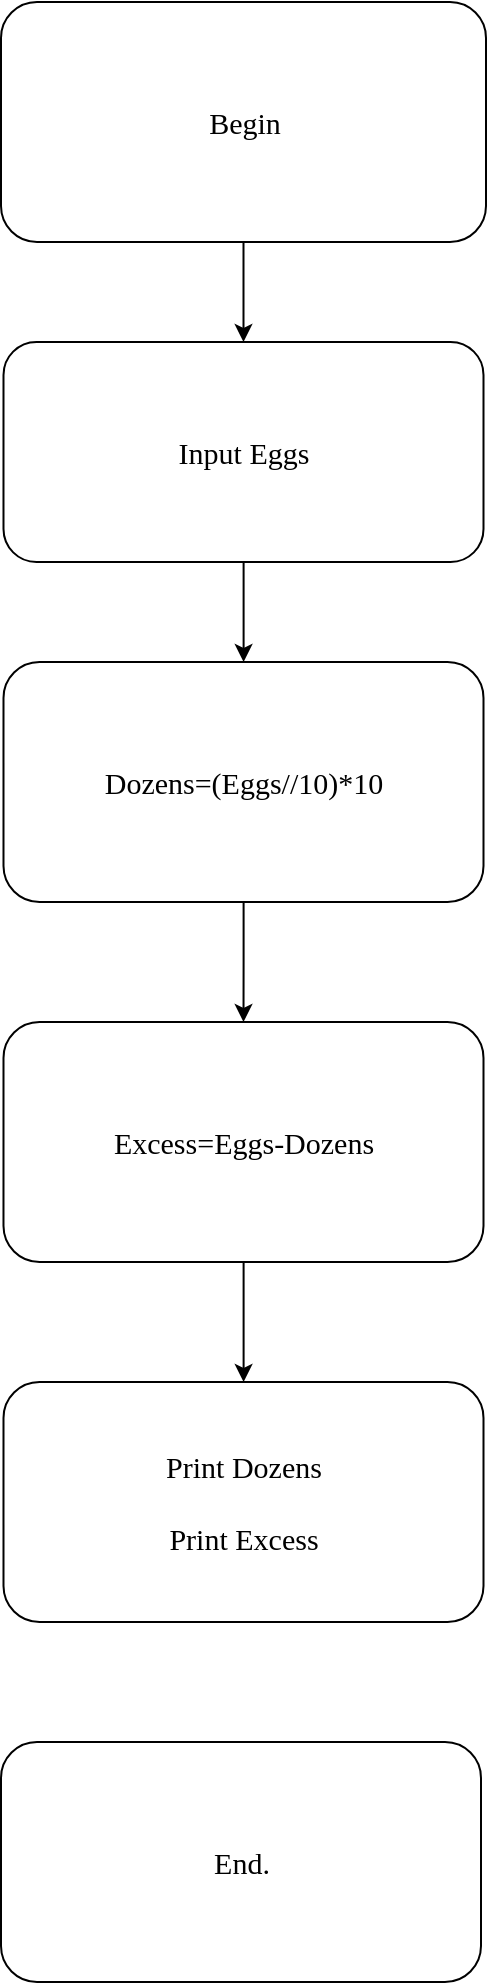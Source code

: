 <mxfile version="24.7.17">
  <diagram name="Page-1" id="tB6fP3fhG_fLYy5JBvAa">
    <mxGraphModel dx="1042" dy="565" grid="1" gridSize="10" guides="1" tooltips="1" connect="1" arrows="1" fold="1" page="1" pageScale="1" pageWidth="850" pageHeight="1100" math="0" shadow="0">
      <root>
        <mxCell id="0" />
        <mxCell id="1" parent="0" />
        <mxCell id="20MSN_aKqXDfy-MP3mco-20" style="edgeStyle=orthogonalEdgeStyle;rounded=0;orthogonalLoop=1;jettySize=auto;html=1;entryX=0.5;entryY=0;entryDx=0;entryDy=0;" parent="1" source="20MSN_aKqXDfy-MP3mco-10" target="20MSN_aKqXDfy-MP3mco-11" edge="1">
          <mxGeometry relative="1" as="geometry" />
        </mxCell>
        <mxCell id="20MSN_aKqXDfy-MP3mco-10" value="&lt;font style=&quot;font-size: 15px;&quot;&gt;Begin&lt;/font&gt;" style="rounded=1;whiteSpace=wrap;html=1;fontStyle=0;fontFamily=Times New Roman;fontSize=15;" parent="1" vertex="1">
          <mxGeometry x="317.5" y="10" width="242.5" height="120" as="geometry" />
        </mxCell>
        <mxCell id="20MSN_aKqXDfy-MP3mco-15" style="edgeStyle=orthogonalEdgeStyle;rounded=0;orthogonalLoop=1;jettySize=auto;html=1;" parent="1" source="20MSN_aKqXDfy-MP3mco-11" target="20MSN_aKqXDfy-MP3mco-12" edge="1">
          <mxGeometry relative="1" as="geometry" />
        </mxCell>
        <mxCell id="20MSN_aKqXDfy-MP3mco-11" value="&lt;font style=&quot;font-size: 15px;&quot;&gt;Input Eggs&lt;/font&gt;" style="rounded=1;whiteSpace=wrap;html=1;fontStyle=0;fontFamily=Times New Roman;" parent="1" vertex="1">
          <mxGeometry x="318.75" y="180" width="240" height="110" as="geometry" />
        </mxCell>
        <mxCell id="20MSN_aKqXDfy-MP3mco-16" style="edgeStyle=orthogonalEdgeStyle;rounded=0;orthogonalLoop=1;jettySize=auto;html=1;entryX=0.5;entryY=0;entryDx=0;entryDy=0;" parent="1" source="20MSN_aKqXDfy-MP3mco-12" target="20MSN_aKqXDfy-MP3mco-13" edge="1">
          <mxGeometry relative="1" as="geometry" />
        </mxCell>
        <mxCell id="20MSN_aKqXDfy-MP3mco-12" value="&lt;span style=&quot;font-size: 15px;&quot;&gt;Dozens=(Eggs//10)*10&lt;/span&gt;" style="rounded=1;whiteSpace=wrap;html=1;fontStyle=0;fontFamily=Times New Roman;" parent="1" vertex="1">
          <mxGeometry x="318.75" y="340" width="240" height="120" as="geometry" />
        </mxCell>
        <mxCell id="20MSN_aKqXDfy-MP3mco-17" style="edgeStyle=orthogonalEdgeStyle;rounded=0;orthogonalLoop=1;jettySize=auto;html=1;" parent="1" source="20MSN_aKqXDfy-MP3mco-13" target="20MSN_aKqXDfy-MP3mco-14" edge="1">
          <mxGeometry relative="1" as="geometry" />
        </mxCell>
        <mxCell id="20MSN_aKqXDfy-MP3mco-13" value="&lt;span style=&quot;font-size: 15px;&quot;&gt;Excess=Eggs-Dozens&lt;/span&gt;" style="rounded=1;whiteSpace=wrap;html=1;fontStyle=0;fontFamily=Times New Roman;" parent="1" vertex="1">
          <mxGeometry x="318.75" y="520" width="240" height="120" as="geometry" />
        </mxCell>
        <mxCell id="20MSN_aKqXDfy-MP3mco-14" value="&lt;font style=&quot;font-size: 15px;&quot;&gt;Print Dozens&lt;/font&gt;&lt;div&gt;&lt;font style=&quot;font-size: 15px;&quot;&gt;&lt;br&gt;&lt;/font&gt;&lt;/div&gt;&lt;div&gt;&lt;font style=&quot;font-size: 15px;&quot;&gt;Print Excess&lt;/font&gt;&lt;/div&gt;" style="rounded=1;whiteSpace=wrap;html=1;fontStyle=0;fontFamily=Times New Roman;" parent="1" vertex="1">
          <mxGeometry x="318.75" y="700" width="240" height="120" as="geometry" />
        </mxCell>
        <mxCell id="zWptrEJXbx7cKJd22i3s-1" value="&lt;font style=&quot;font-size: 15px;&quot;&gt;End.&lt;/font&gt;" style="rounded=1;whiteSpace=wrap;html=1;fontStyle=0;fontFamily=Times New Roman;" vertex="1" parent="1">
          <mxGeometry x="317.5" y="880" width="240" height="120" as="geometry" />
        </mxCell>
      </root>
    </mxGraphModel>
  </diagram>
</mxfile>
